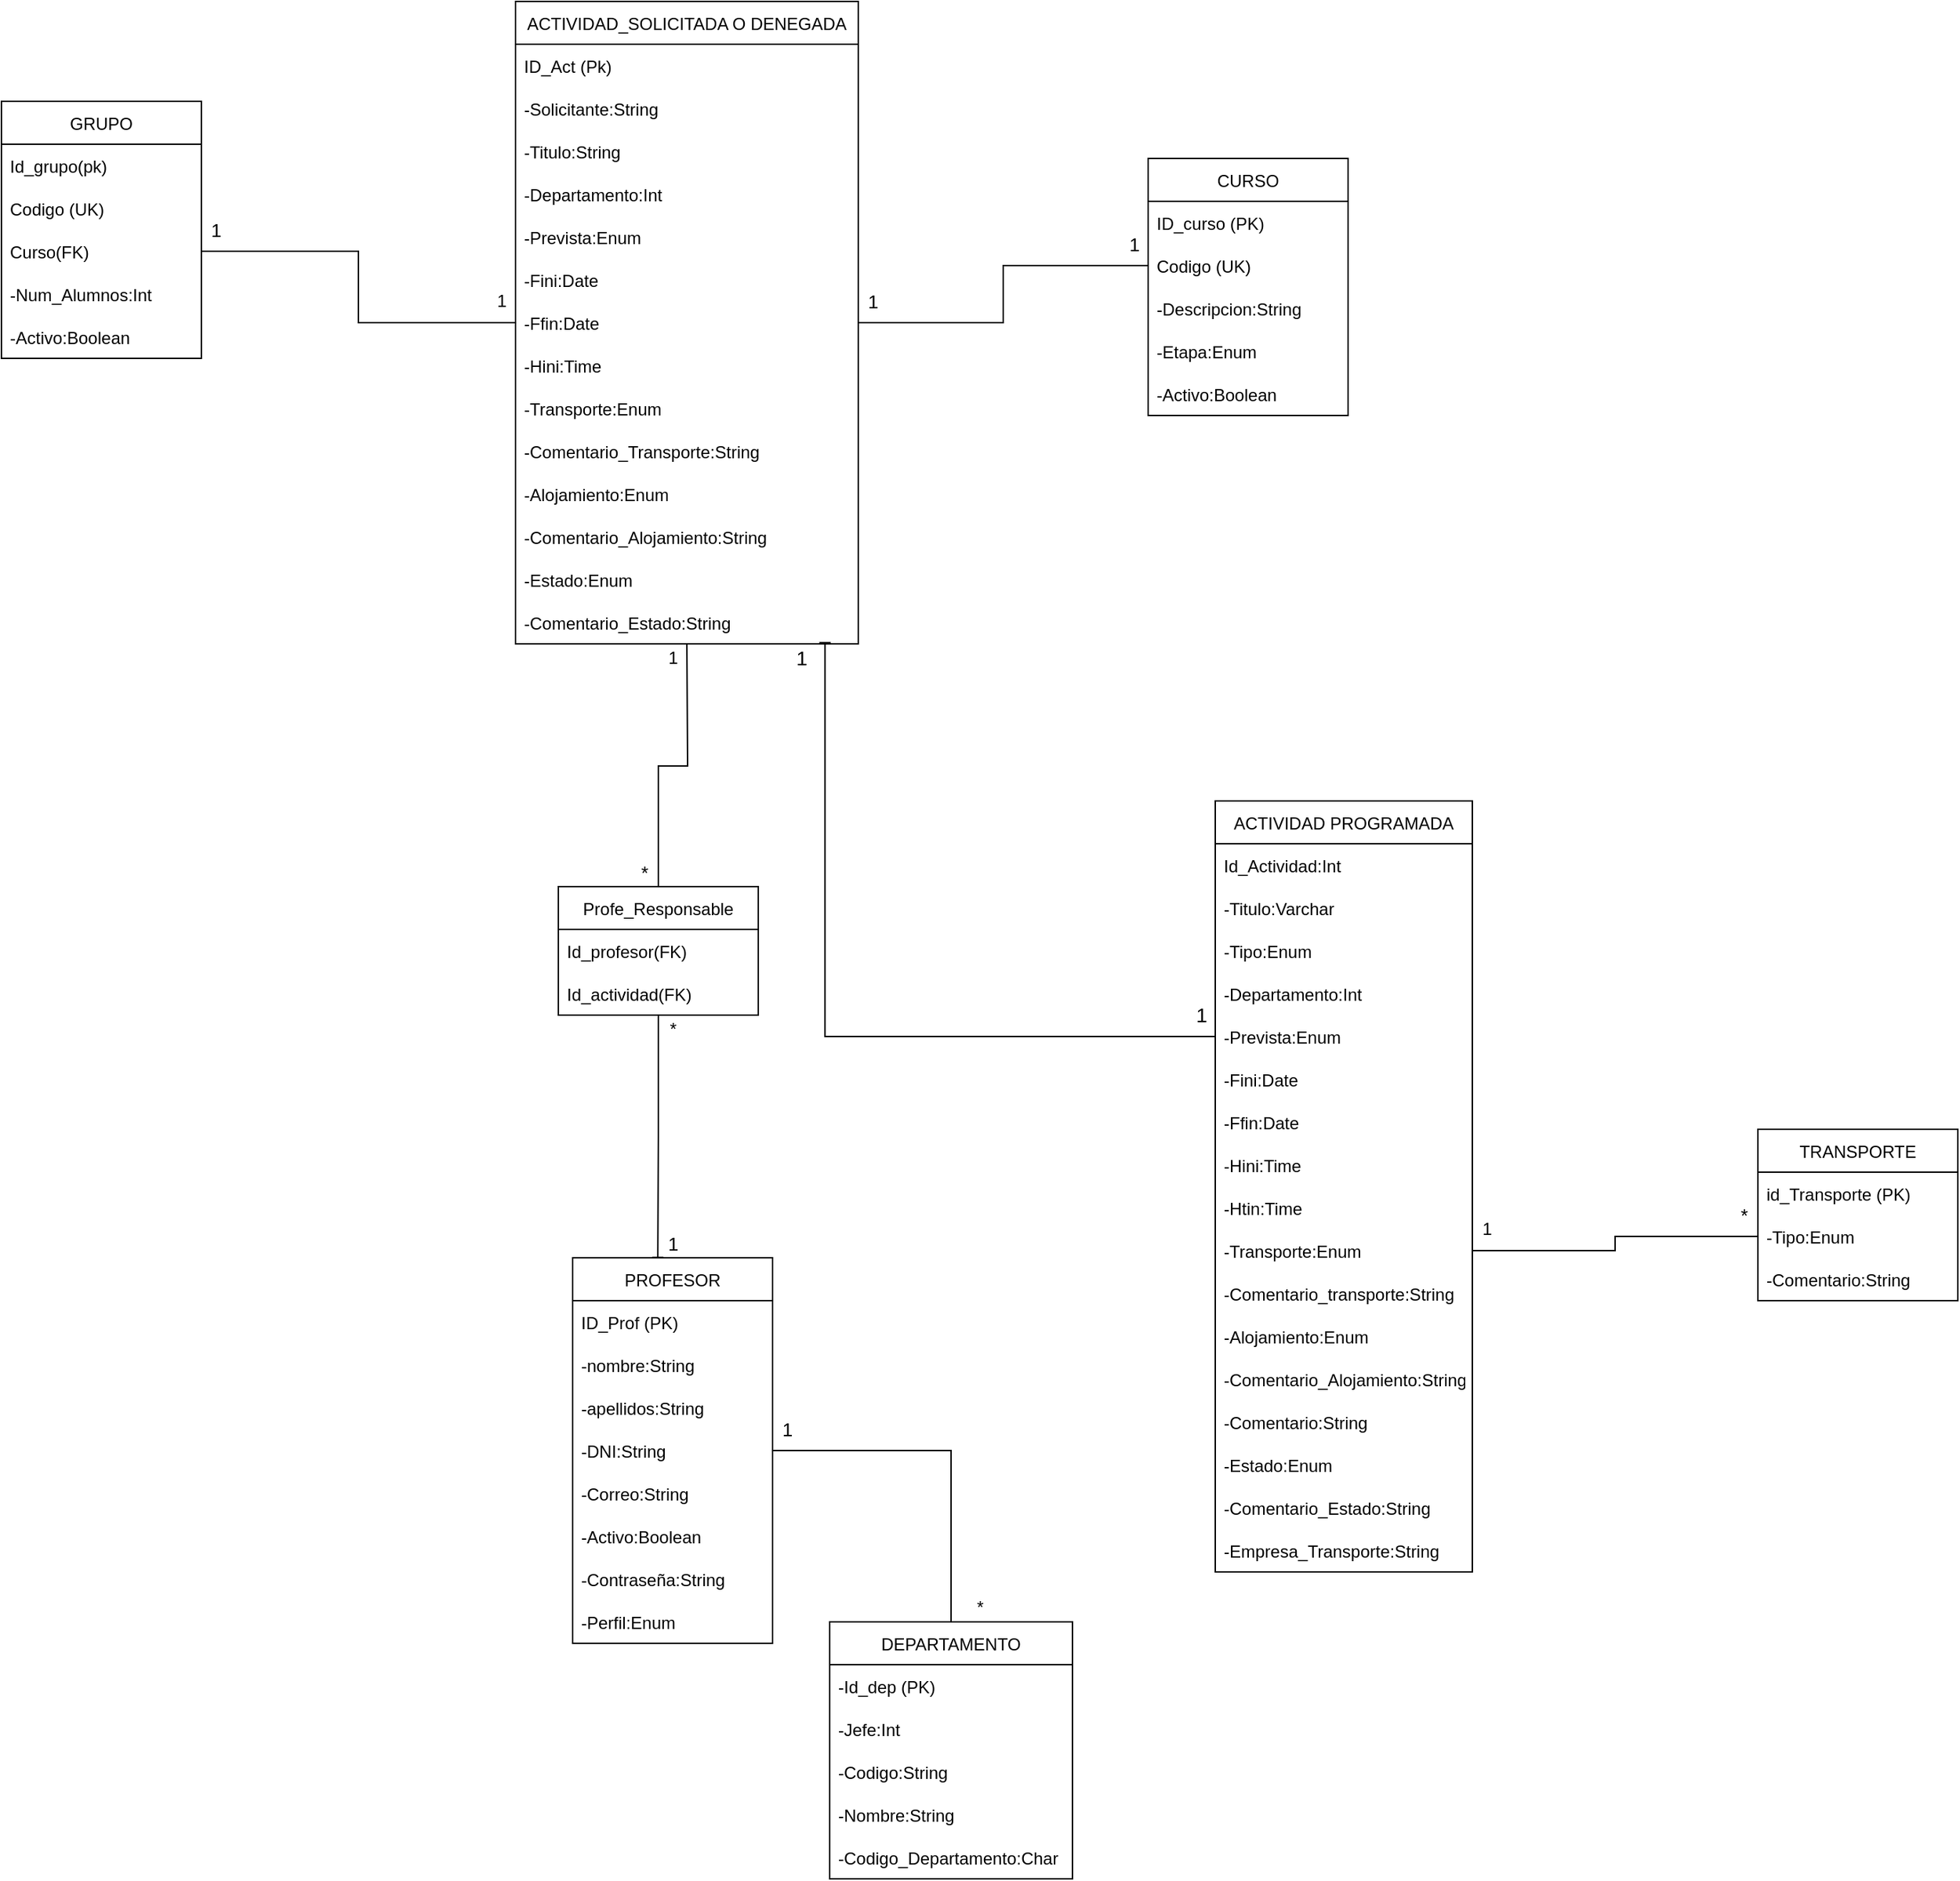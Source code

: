 <mxfile version="19.0.2" type="device"><diagram id="EcZfbgqCAucxASteWoB8" name="Página-1"><mxGraphModel dx="2012" dy="1890" grid="1" gridSize="10" guides="1" tooltips="1" connect="1" arrows="1" fold="1" page="1" pageScale="1" pageWidth="827" pageHeight="1169" math="0" shadow="0"><root><mxCell id="0"/><mxCell id="1" parent="0"/><mxCell id="UGk1fbflg4yQN965mYLT-1" value="PROFESOR" style="swimlane;fontStyle=0;childLayout=stackLayout;horizontal=1;startSize=30;horizontalStack=0;resizeParent=1;resizeParentMax=0;resizeLast=0;collapsible=1;marginBottom=0;" parent="1" vertex="1"><mxGeometry x="-60" y="390" width="140" height="270" as="geometry"/></mxCell><mxCell id="UGk1fbflg4yQN965mYLT-2" value="ID_Prof (PK)" style="text;strokeColor=none;fillColor=none;align=left;verticalAlign=middle;spacingLeft=4;spacingRight=4;overflow=hidden;points=[[0,0.5],[1,0.5]];portConstraint=eastwest;rotatable=0;" parent="UGk1fbflg4yQN965mYLT-1" vertex="1"><mxGeometry y="30" width="140" height="30" as="geometry"/></mxCell><mxCell id="UGk1fbflg4yQN965mYLT-3" value="-nombre:String" style="text;strokeColor=none;fillColor=none;align=left;verticalAlign=middle;spacingLeft=4;spacingRight=4;overflow=hidden;points=[[0,0.5],[1,0.5]];portConstraint=eastwest;rotatable=0;" parent="UGk1fbflg4yQN965mYLT-1" vertex="1"><mxGeometry y="60" width="140" height="30" as="geometry"/></mxCell><mxCell id="UGk1fbflg4yQN965mYLT-4" value="-apellidos:String" style="text;strokeColor=none;fillColor=none;align=left;verticalAlign=middle;spacingLeft=4;spacingRight=4;overflow=hidden;points=[[0,0.5],[1,0.5]];portConstraint=eastwest;rotatable=0;" parent="UGk1fbflg4yQN965mYLT-1" vertex="1"><mxGeometry y="90" width="140" height="30" as="geometry"/></mxCell><mxCell id="UGk1fbflg4yQN965mYLT-5" value="-DNI:String" style="text;strokeColor=none;fillColor=none;align=left;verticalAlign=middle;spacingLeft=4;spacingRight=4;overflow=hidden;points=[[0,0.5],[1,0.5]];portConstraint=eastwest;rotatable=0;" parent="UGk1fbflg4yQN965mYLT-1" vertex="1"><mxGeometry y="120" width="140" height="30" as="geometry"/></mxCell><mxCell id="UGk1fbflg4yQN965mYLT-6" value="-Correo:String" style="text;strokeColor=none;fillColor=none;align=left;verticalAlign=middle;spacingLeft=4;spacingRight=4;overflow=hidden;points=[[0,0.5],[1,0.5]];portConstraint=eastwest;rotatable=0;" parent="UGk1fbflg4yQN965mYLT-1" vertex="1"><mxGeometry y="150" width="140" height="30" as="geometry"/></mxCell><mxCell id="_Gq_29RpFQbnbhVednfR-95" value="-Activo:Boolean" style="text;strokeColor=none;fillColor=none;align=left;verticalAlign=middle;spacingLeft=4;spacingRight=4;overflow=hidden;points=[[0,0.5],[1,0.5]];portConstraint=eastwest;rotatable=0;" parent="UGk1fbflg4yQN965mYLT-1" vertex="1"><mxGeometry y="180" width="140" height="30" as="geometry"/></mxCell><mxCell id="_Gq_29RpFQbnbhVednfR-96" value="-Contraseña:String" style="text;strokeColor=none;fillColor=none;align=left;verticalAlign=middle;spacingLeft=4;spacingRight=4;overflow=hidden;points=[[0,0.5],[1,0.5]];portConstraint=eastwest;rotatable=0;" parent="UGk1fbflg4yQN965mYLT-1" vertex="1"><mxGeometry y="210" width="140" height="30" as="geometry"/></mxCell><mxCell id="_Gq_29RpFQbnbhVednfR-97" value="-Perfil:Enum" style="text;strokeColor=none;fillColor=none;align=left;verticalAlign=middle;spacingLeft=4;spacingRight=4;overflow=hidden;points=[[0,0.5],[1,0.5]];portConstraint=eastwest;rotatable=0;" parent="UGk1fbflg4yQN965mYLT-1" vertex="1"><mxGeometry y="240" width="140" height="30" as="geometry"/></mxCell><mxCell id="UGk1fbflg4yQN965mYLT-7" value="DEPARTAMENTO" style="swimlane;fontStyle=0;childLayout=stackLayout;horizontal=1;startSize=30;horizontalStack=0;resizeParent=1;resizeParentMax=0;resizeLast=0;collapsible=1;marginBottom=0;" parent="1" vertex="1"><mxGeometry x="120" y="645" width="170" height="180" as="geometry"/></mxCell><mxCell id="UGk1fbflg4yQN965mYLT-8" value="-Id_dep (PK)" style="text;strokeColor=none;fillColor=none;align=left;verticalAlign=middle;spacingLeft=4;spacingRight=4;overflow=hidden;points=[[0,0.5],[1,0.5]];portConstraint=eastwest;rotatable=0;" parent="UGk1fbflg4yQN965mYLT-7" vertex="1"><mxGeometry y="30" width="170" height="30" as="geometry"/></mxCell><mxCell id="_Gq_29RpFQbnbhVednfR-139" value="-Jefe:Int" style="text;strokeColor=none;fillColor=none;align=left;verticalAlign=middle;spacingLeft=4;spacingRight=4;overflow=hidden;points=[[0,0.5],[1,0.5]];portConstraint=eastwest;rotatable=0;" parent="UGk1fbflg4yQN965mYLT-7" vertex="1"><mxGeometry y="60" width="170" height="30" as="geometry"/></mxCell><mxCell id="UGk1fbflg4yQN965mYLT-9" value="-Codigo:String" style="text;strokeColor=none;fillColor=none;align=left;verticalAlign=middle;spacingLeft=4;spacingRight=4;overflow=hidden;points=[[0,0.5],[1,0.5]];portConstraint=eastwest;rotatable=0;" parent="UGk1fbflg4yQN965mYLT-7" vertex="1"><mxGeometry y="90" width="170" height="30" as="geometry"/></mxCell><mxCell id="UGk1fbflg4yQN965mYLT-10" value="-Nombre:String" style="text;strokeColor=none;fillColor=none;align=left;verticalAlign=middle;spacingLeft=4;spacingRight=4;overflow=hidden;points=[[0,0.5],[1,0.5]];portConstraint=eastwest;rotatable=0;" parent="UGk1fbflg4yQN965mYLT-7" vertex="1"><mxGeometry y="120" width="170" height="30" as="geometry"/></mxCell><mxCell id="_Gq_29RpFQbnbhVednfR-137" value="-Codigo_Departamento:Char" style="text;strokeColor=none;fillColor=none;align=left;verticalAlign=middle;spacingLeft=4;spacingRight=4;overflow=hidden;points=[[0,0.5],[1,0.5]];portConstraint=eastwest;rotatable=0;" parent="UGk1fbflg4yQN965mYLT-7" vertex="1"><mxGeometry y="150" width="170" height="30" as="geometry"/></mxCell><mxCell id="UGk1fbflg4yQN965mYLT-11" value="GRUPO" style="swimlane;fontStyle=0;childLayout=stackLayout;horizontal=1;startSize=30;horizontalStack=0;resizeParent=1;resizeParentMax=0;resizeLast=0;collapsible=1;marginBottom=0;" parent="1" vertex="1"><mxGeometry x="-460" y="-420" width="140" height="180" as="geometry"/></mxCell><mxCell id="UGk1fbflg4yQN965mYLT-13" value="Id_grupo(pk)" style="text;strokeColor=none;fillColor=none;align=left;verticalAlign=middle;spacingLeft=4;spacingRight=4;overflow=hidden;points=[[0,0.5],[1,0.5]];portConstraint=eastwest;rotatable=0;" parent="UGk1fbflg4yQN965mYLT-11" vertex="1"><mxGeometry y="30" width="140" height="30" as="geometry"/></mxCell><mxCell id="UGk1fbflg4yQN965mYLT-12" value="Codigo (UK)" style="text;strokeColor=none;fillColor=none;align=left;verticalAlign=middle;spacingLeft=4;spacingRight=4;overflow=hidden;points=[[0,0.5],[1,0.5]];portConstraint=eastwest;rotatable=0;" parent="UGk1fbflg4yQN965mYLT-11" vertex="1"><mxGeometry y="60" width="140" height="30" as="geometry"/></mxCell><mxCell id="_Gq_29RpFQbnbhVednfR-146" value="Curso(FK)" style="text;strokeColor=none;fillColor=none;align=left;verticalAlign=middle;spacingLeft=4;spacingRight=4;overflow=hidden;points=[[0,0.5],[1,0.5]];portConstraint=eastwest;rotatable=0;" parent="UGk1fbflg4yQN965mYLT-11" vertex="1"><mxGeometry y="90" width="140" height="30" as="geometry"/></mxCell><mxCell id="UGk1fbflg4yQN965mYLT-14" value="-Num_Alumnos:Int" style="text;strokeColor=none;fillColor=none;align=left;verticalAlign=middle;spacingLeft=4;spacingRight=4;overflow=hidden;points=[[0,0.5],[1,0.5]];portConstraint=eastwest;rotatable=0;" parent="UGk1fbflg4yQN965mYLT-11" vertex="1"><mxGeometry y="120" width="140" height="30" as="geometry"/></mxCell><mxCell id="_Gq_29RpFQbnbhVednfR-147" value="-Activo:Boolean" style="text;strokeColor=none;fillColor=none;align=left;verticalAlign=middle;spacingLeft=4;spacingRight=4;overflow=hidden;points=[[0,0.5],[1,0.5]];portConstraint=eastwest;rotatable=0;" parent="UGk1fbflg4yQN965mYLT-11" vertex="1"><mxGeometry y="150" width="140" height="30" as="geometry"/></mxCell><mxCell id="UGk1fbflg4yQN965mYLT-15" value="CURSO" style="swimlane;fontStyle=0;childLayout=stackLayout;horizontal=1;startSize=30;horizontalStack=0;resizeParent=1;resizeParentMax=0;resizeLast=0;collapsible=1;marginBottom=0;" parent="1" vertex="1"><mxGeometry x="343" y="-380" width="140" height="180" as="geometry"/></mxCell><mxCell id="UGk1fbflg4yQN965mYLT-16" value="ID_curso (PK)" style="text;strokeColor=none;fillColor=none;align=left;verticalAlign=middle;spacingLeft=4;spacingRight=4;overflow=hidden;points=[[0,0.5],[1,0.5]];portConstraint=eastwest;rotatable=0;" parent="UGk1fbflg4yQN965mYLT-15" vertex="1"><mxGeometry y="30" width="140" height="30" as="geometry"/></mxCell><mxCell id="UGk1fbflg4yQN965mYLT-17" value="Codigo (UK)" style="text;strokeColor=none;fillColor=none;align=left;verticalAlign=middle;spacingLeft=4;spacingRight=4;overflow=hidden;points=[[0,0.5],[1,0.5]];portConstraint=eastwest;rotatable=0;" parent="UGk1fbflg4yQN965mYLT-15" vertex="1"><mxGeometry y="60" width="140" height="30" as="geometry"/></mxCell><mxCell id="UGk1fbflg4yQN965mYLT-18" value="-Descripcion:String" style="text;strokeColor=none;fillColor=none;align=left;verticalAlign=middle;spacingLeft=4;spacingRight=4;overflow=hidden;points=[[0,0.5],[1,0.5]];portConstraint=eastwest;rotatable=0;" parent="UGk1fbflg4yQN965mYLT-15" vertex="1"><mxGeometry y="90" width="140" height="30" as="geometry"/></mxCell><mxCell id="UGk1fbflg4yQN965mYLT-19" value="-Etapa:Enum" style="text;strokeColor=none;fillColor=none;align=left;verticalAlign=middle;spacingLeft=4;spacingRight=4;overflow=hidden;points=[[0,0.5],[1,0.5]];portConstraint=eastwest;rotatable=0;" parent="UGk1fbflg4yQN965mYLT-15" vertex="1"><mxGeometry y="120" width="140" height="30" as="geometry"/></mxCell><mxCell id="UGk1fbflg4yQN965mYLT-20" value="-Activo:Boolean" style="text;strokeColor=none;fillColor=none;align=left;verticalAlign=middle;spacingLeft=4;spacingRight=4;overflow=hidden;points=[[0,0.5],[1,0.5]];portConstraint=eastwest;rotatable=0;" parent="UGk1fbflg4yQN965mYLT-15" vertex="1"><mxGeometry y="150" width="140" height="30" as="geometry"/></mxCell><mxCell id="UGk1fbflg4yQN965mYLT-22" value="ACTIVIDAD PROGRAMADA" style="swimlane;fontStyle=0;childLayout=stackLayout;horizontal=1;startSize=30;horizontalStack=0;resizeParent=1;resizeParentMax=0;resizeLast=0;collapsible=1;marginBottom=0;" parent="1" vertex="1"><mxGeometry x="390" y="70" width="180" height="540" as="geometry"/></mxCell><mxCell id="UGk1fbflg4yQN965mYLT-23" value="Id_Actividad:Int" style="text;strokeColor=none;fillColor=none;align=left;verticalAlign=middle;spacingLeft=4;spacingRight=4;overflow=hidden;points=[[0,0.5],[1,0.5]];portConstraint=eastwest;rotatable=0;" parent="UGk1fbflg4yQN965mYLT-22" vertex="1"><mxGeometry y="30" width="180" height="30" as="geometry"/></mxCell><mxCell id="UGk1fbflg4yQN965mYLT-24" value="-Titulo:Varchar" style="text;strokeColor=none;fillColor=none;align=left;verticalAlign=middle;spacingLeft=4;spacingRight=4;overflow=hidden;points=[[0,0.5],[1,0.5]];portConstraint=eastwest;rotatable=0;" parent="UGk1fbflg4yQN965mYLT-22" vertex="1"><mxGeometry y="60" width="180" height="30" as="geometry"/></mxCell><mxCell id="UGk1fbflg4yQN965mYLT-25" value="-Tipo:Enum" style="text;strokeColor=none;fillColor=none;align=left;verticalAlign=middle;spacingLeft=4;spacingRight=4;overflow=hidden;points=[[0,0.5],[1,0.5]];portConstraint=eastwest;rotatable=0;" parent="UGk1fbflg4yQN965mYLT-22" vertex="1"><mxGeometry y="90" width="180" height="30" as="geometry"/></mxCell><mxCell id="UGk1fbflg4yQN965mYLT-26" value="-Departamento:Int" style="text;strokeColor=none;fillColor=none;align=left;verticalAlign=middle;spacingLeft=4;spacingRight=4;overflow=hidden;points=[[0,0.5],[1,0.5]];portConstraint=eastwest;rotatable=0;" parent="UGk1fbflg4yQN965mYLT-22" vertex="1"><mxGeometry y="120" width="180" height="30" as="geometry"/></mxCell><mxCell id="_Gq_29RpFQbnbhVednfR-114" value="-Prevista:Enum" style="text;strokeColor=none;fillColor=none;align=left;verticalAlign=middle;spacingLeft=4;spacingRight=4;overflow=hidden;points=[[0,0.5],[1,0.5]];portConstraint=eastwest;rotatable=0;" parent="UGk1fbflg4yQN965mYLT-22" vertex="1"><mxGeometry y="150" width="180" height="30" as="geometry"/></mxCell><mxCell id="_Gq_29RpFQbnbhVednfR-85" value="-Fini:Date" style="text;strokeColor=none;fillColor=none;align=left;verticalAlign=middle;spacingLeft=4;spacingRight=4;overflow=hidden;points=[[0,0.5],[1,0.5]];portConstraint=eastwest;rotatable=0;" parent="UGk1fbflg4yQN965mYLT-22" vertex="1"><mxGeometry y="180" width="180" height="30" as="geometry"/></mxCell><mxCell id="_Gq_29RpFQbnbhVednfR-115" value="-Ffin:Date" style="text;strokeColor=none;fillColor=none;align=left;verticalAlign=middle;spacingLeft=4;spacingRight=4;overflow=hidden;points=[[0,0.5],[1,0.5]];portConstraint=eastwest;rotatable=0;" parent="UGk1fbflg4yQN965mYLT-22" vertex="1"><mxGeometry y="210" width="180" height="30" as="geometry"/></mxCell><mxCell id="_Gq_29RpFQbnbhVednfR-116" value="-Hini:Time" style="text;strokeColor=none;fillColor=none;align=left;verticalAlign=middle;spacingLeft=4;spacingRight=4;overflow=hidden;points=[[0,0.5],[1,0.5]];portConstraint=eastwest;rotatable=0;" parent="UGk1fbflg4yQN965mYLT-22" vertex="1"><mxGeometry y="240" width="180" height="30" as="geometry"/></mxCell><mxCell id="_Gq_29RpFQbnbhVednfR-119" value="-Htin:Time" style="text;strokeColor=none;fillColor=none;align=left;verticalAlign=middle;spacingLeft=4;spacingRight=4;overflow=hidden;points=[[0,0.5],[1,0.5]];portConstraint=eastwest;rotatable=0;" parent="UGk1fbflg4yQN965mYLT-22" vertex="1"><mxGeometry y="270" width="180" height="30" as="geometry"/></mxCell><mxCell id="_Gq_29RpFQbnbhVednfR-120" value="-Transporte:Enum" style="text;strokeColor=none;fillColor=none;align=left;verticalAlign=middle;spacingLeft=4;spacingRight=4;overflow=hidden;points=[[0,0.5],[1,0.5]];portConstraint=eastwest;rotatable=0;" parent="UGk1fbflg4yQN965mYLT-22" vertex="1"><mxGeometry y="300" width="180" height="30" as="geometry"/></mxCell><mxCell id="_Gq_29RpFQbnbhVednfR-121" value="-Comentario_transporte:String" style="text;strokeColor=none;fillColor=none;align=left;verticalAlign=middle;spacingLeft=4;spacingRight=4;overflow=hidden;points=[[0,0.5],[1,0.5]];portConstraint=eastwest;rotatable=0;" parent="UGk1fbflg4yQN965mYLT-22" vertex="1"><mxGeometry y="330" width="180" height="30" as="geometry"/></mxCell><mxCell id="_Gq_29RpFQbnbhVednfR-122" value="-Alojamiento:Enum" style="text;strokeColor=none;fillColor=none;align=left;verticalAlign=middle;spacingLeft=4;spacingRight=4;overflow=hidden;points=[[0,0.5],[1,0.5]];portConstraint=eastwest;rotatable=0;" parent="UGk1fbflg4yQN965mYLT-22" vertex="1"><mxGeometry y="360" width="180" height="30" as="geometry"/></mxCell><mxCell id="_Gq_29RpFQbnbhVednfR-123" value="-Comentario_Alojamiento:String" style="text;strokeColor=none;fillColor=none;align=left;verticalAlign=middle;spacingLeft=4;spacingRight=4;overflow=hidden;points=[[0,0.5],[1,0.5]];portConstraint=eastwest;rotatable=0;" parent="UGk1fbflg4yQN965mYLT-22" vertex="1"><mxGeometry y="390" width="180" height="30" as="geometry"/></mxCell><mxCell id="_Gq_29RpFQbnbhVednfR-124" value="-Comentario:String" style="text;strokeColor=none;fillColor=none;align=left;verticalAlign=middle;spacingLeft=4;spacingRight=4;overflow=hidden;points=[[0,0.5],[1,0.5]];portConstraint=eastwest;rotatable=0;" parent="UGk1fbflg4yQN965mYLT-22" vertex="1"><mxGeometry y="420" width="180" height="30" as="geometry"/></mxCell><mxCell id="_Gq_29RpFQbnbhVednfR-125" value="-Estado:Enum" style="text;strokeColor=none;fillColor=none;align=left;verticalAlign=middle;spacingLeft=4;spacingRight=4;overflow=hidden;points=[[0,0.5],[1,0.5]];portConstraint=eastwest;rotatable=0;" parent="UGk1fbflg4yQN965mYLT-22" vertex="1"><mxGeometry y="450" width="180" height="30" as="geometry"/></mxCell><mxCell id="_Gq_29RpFQbnbhVednfR-126" value="-Comentario_Estado:String" style="text;strokeColor=none;fillColor=none;align=left;verticalAlign=middle;spacingLeft=4;spacingRight=4;overflow=hidden;points=[[0,0.5],[1,0.5]];portConstraint=eastwest;rotatable=0;" parent="UGk1fbflg4yQN965mYLT-22" vertex="1"><mxGeometry y="480" width="180" height="30" as="geometry"/></mxCell><mxCell id="_Gq_29RpFQbnbhVednfR-127" value="-Empresa_Transporte:String" style="text;strokeColor=none;fillColor=none;align=left;verticalAlign=middle;spacingLeft=4;spacingRight=4;overflow=hidden;points=[[0,0.5],[1,0.5]];portConstraint=eastwest;rotatable=0;" parent="UGk1fbflg4yQN965mYLT-22" vertex="1"><mxGeometry y="510" width="180" height="30" as="geometry"/></mxCell><mxCell id="UGk1fbflg4yQN965mYLT-28" value="TRANSPORTE" style="swimlane;fontStyle=0;childLayout=stackLayout;horizontal=1;startSize=30;horizontalStack=0;resizeParent=1;resizeParentMax=0;resizeLast=0;collapsible=1;marginBottom=0;" parent="1" vertex="1"><mxGeometry x="770" y="300" width="140" height="120" as="geometry"/></mxCell><mxCell id="UGk1fbflg4yQN965mYLT-48" value="id_Transporte (PK)" style="text;strokeColor=none;fillColor=none;align=left;verticalAlign=middle;spacingLeft=4;spacingRight=4;overflow=hidden;points=[[0,0.5],[1,0.5]];portConstraint=eastwest;rotatable=0;" parent="UGk1fbflg4yQN965mYLT-28" vertex="1"><mxGeometry y="30" width="140" height="30" as="geometry"/></mxCell><mxCell id="UGk1fbflg4yQN965mYLT-49" value="-Tipo:Enum" style="text;strokeColor=none;fillColor=none;align=left;verticalAlign=middle;spacingLeft=4;spacingRight=4;overflow=hidden;points=[[0,0.5],[1,0.5]];portConstraint=eastwest;rotatable=0;" parent="UGk1fbflg4yQN965mYLT-28" vertex="1"><mxGeometry y="60" width="140" height="30" as="geometry"/></mxCell><mxCell id="_Gq_29RpFQbnbhVednfR-39" value="-Comentario:String" style="text;strokeColor=none;fillColor=none;align=left;verticalAlign=middle;spacingLeft=4;spacingRight=4;overflow=hidden;points=[[0,0.5],[1,0.5]];portConstraint=eastwest;rotatable=0;" parent="UGk1fbflg4yQN965mYLT-28" vertex="1"><mxGeometry y="90" width="140" height="30" as="geometry"/></mxCell><mxCell id="UGk1fbflg4yQN965mYLT-36" value="ACTIVIDAD_SOLICITADA O DENEGADA" style="swimlane;fontStyle=0;childLayout=stackLayout;horizontal=1;startSize=30;horizontalStack=0;resizeParent=1;resizeParentMax=0;resizeLast=0;collapsible=1;marginBottom=0;" parent="1" vertex="1"><mxGeometry x="-100" y="-490" width="240" height="450" as="geometry"/></mxCell><mxCell id="UGk1fbflg4yQN965mYLT-83" value="ID_Act (Pk)" style="text;strokeColor=none;fillColor=none;align=left;verticalAlign=middle;spacingLeft=4;spacingRight=4;overflow=hidden;points=[[0,0.5],[1,0.5]];portConstraint=eastwest;rotatable=0;" parent="UGk1fbflg4yQN965mYLT-36" vertex="1"><mxGeometry y="30" width="240" height="30" as="geometry"/></mxCell><mxCell id="_Gq_29RpFQbnbhVednfR-98" value="-Solicitante:String" style="text;strokeColor=none;fillColor=none;align=left;verticalAlign=middle;spacingLeft=4;spacingRight=4;overflow=hidden;points=[[0,0.5],[1,0.5]];portConstraint=eastwest;rotatable=0;" parent="UGk1fbflg4yQN965mYLT-36" vertex="1"><mxGeometry y="60" width="240" height="30" as="geometry"/></mxCell><mxCell id="_Gq_29RpFQbnbhVednfR-99" value="-Titulo:String" style="text;strokeColor=none;fillColor=none;align=left;verticalAlign=middle;spacingLeft=4;spacingRight=4;overflow=hidden;points=[[0,0.5],[1,0.5]];portConstraint=eastwest;rotatable=0;" parent="UGk1fbflg4yQN965mYLT-36" vertex="1"><mxGeometry y="90" width="240" height="30" as="geometry"/></mxCell><mxCell id="_Gq_29RpFQbnbhVednfR-100" value="-Departamento:Int" style="text;strokeColor=none;fillColor=none;align=left;verticalAlign=middle;spacingLeft=4;spacingRight=4;overflow=hidden;points=[[0,0.5],[1,0.5]];portConstraint=eastwest;rotatable=0;" parent="UGk1fbflg4yQN965mYLT-36" vertex="1"><mxGeometry y="120" width="240" height="30" as="geometry"/></mxCell><mxCell id="_Gq_29RpFQbnbhVednfR-101" value="-Prevista:Enum" style="text;strokeColor=none;fillColor=none;align=left;verticalAlign=middle;spacingLeft=4;spacingRight=4;overflow=hidden;points=[[0,0.5],[1,0.5]];portConstraint=eastwest;rotatable=0;" parent="UGk1fbflg4yQN965mYLT-36" vertex="1"><mxGeometry y="150" width="240" height="30" as="geometry"/></mxCell><mxCell id="_Gq_29RpFQbnbhVednfR-102" value="-Fini:Date" style="text;strokeColor=none;fillColor=none;align=left;verticalAlign=middle;spacingLeft=4;spacingRight=4;overflow=hidden;points=[[0,0.5],[1,0.5]];portConstraint=eastwest;rotatable=0;" parent="UGk1fbflg4yQN965mYLT-36" vertex="1"><mxGeometry y="180" width="240" height="30" as="geometry"/></mxCell><mxCell id="_Gq_29RpFQbnbhVednfR-103" value="-Ffin:Date" style="text;strokeColor=none;fillColor=none;align=left;verticalAlign=middle;spacingLeft=4;spacingRight=4;overflow=hidden;points=[[0,0.5],[1,0.5]];portConstraint=eastwest;rotatable=0;" parent="UGk1fbflg4yQN965mYLT-36" vertex="1"><mxGeometry y="210" width="240" height="30" as="geometry"/></mxCell><mxCell id="_Gq_29RpFQbnbhVednfR-105" value="-Hini:Time" style="text;strokeColor=none;fillColor=none;align=left;verticalAlign=middle;spacingLeft=4;spacingRight=4;overflow=hidden;points=[[0,0.5],[1,0.5]];portConstraint=eastwest;rotatable=0;" parent="UGk1fbflg4yQN965mYLT-36" vertex="1"><mxGeometry y="240" width="240" height="30" as="geometry"/></mxCell><mxCell id="_Gq_29RpFQbnbhVednfR-106" value="-Transporte:Enum" style="text;strokeColor=none;fillColor=none;align=left;verticalAlign=middle;spacingLeft=4;spacingRight=4;overflow=hidden;points=[[0,0.5],[1,0.5]];portConstraint=eastwest;rotatable=0;" parent="UGk1fbflg4yQN965mYLT-36" vertex="1"><mxGeometry y="270" width="240" height="30" as="geometry"/></mxCell><mxCell id="_Gq_29RpFQbnbhVednfR-107" value="-Comentario_Transporte:String" style="text;strokeColor=none;fillColor=none;align=left;verticalAlign=middle;spacingLeft=4;spacingRight=4;overflow=hidden;points=[[0,0.5],[1,0.5]];portConstraint=eastwest;rotatable=0;" parent="UGk1fbflg4yQN965mYLT-36" vertex="1"><mxGeometry y="300" width="240" height="30" as="geometry"/></mxCell><mxCell id="_Gq_29RpFQbnbhVednfR-108" value="-Alojamiento:Enum" style="text;strokeColor=none;fillColor=none;align=left;verticalAlign=middle;spacingLeft=4;spacingRight=4;overflow=hidden;points=[[0,0.5],[1,0.5]];portConstraint=eastwest;rotatable=0;" parent="UGk1fbflg4yQN965mYLT-36" vertex="1"><mxGeometry y="330" width="240" height="30" as="geometry"/></mxCell><mxCell id="_Gq_29RpFQbnbhVednfR-109" value="-Comentario_Alojamiento:String" style="text;strokeColor=none;fillColor=none;align=left;verticalAlign=middle;spacingLeft=4;spacingRight=4;overflow=hidden;points=[[0,0.5],[1,0.5]];portConstraint=eastwest;rotatable=0;" parent="UGk1fbflg4yQN965mYLT-36" vertex="1"><mxGeometry y="360" width="240" height="30" as="geometry"/></mxCell><mxCell id="_Gq_29RpFQbnbhVednfR-110" value="-Estado:Enum" style="text;strokeColor=none;fillColor=none;align=left;verticalAlign=middle;spacingLeft=4;spacingRight=4;overflow=hidden;points=[[0,0.5],[1,0.5]];portConstraint=eastwest;rotatable=0;" parent="UGk1fbflg4yQN965mYLT-36" vertex="1"><mxGeometry y="390" width="240" height="30" as="geometry"/></mxCell><mxCell id="_Gq_29RpFQbnbhVednfR-111" value="-Comentario_Estado:String" style="text;strokeColor=none;fillColor=none;align=left;verticalAlign=middle;spacingLeft=4;spacingRight=4;overflow=hidden;points=[[0,0.5],[1,0.5]];portConstraint=eastwest;rotatable=0;" parent="UGk1fbflg4yQN965mYLT-36" vertex="1"><mxGeometry y="420" width="240" height="30" as="geometry"/></mxCell><mxCell id="_Gq_29RpFQbnbhVednfR-81" style="edgeStyle=orthogonalEdgeStyle;rounded=0;orthogonalLoop=1;jettySize=auto;html=1;entryX=0.426;entryY=-0.001;entryDx=0;entryDy=0;entryPerimeter=0;endArrow=baseDash;endFill=0;" parent="1" source="_Gq_29RpFQbnbhVednfR-1" target="UGk1fbflg4yQN965mYLT-1" edge="1"><mxGeometry relative="1" as="geometry"/></mxCell><mxCell id="_Gq_29RpFQbnbhVednfR-82" style="edgeStyle=orthogonalEdgeStyle;rounded=0;orthogonalLoop=1;jettySize=auto;html=1;entryX=0.5;entryY=1;entryDx=0;entryDy=0;entryPerimeter=0;endArrow=baseDash;endFill=0;" parent="1" source="_Gq_29RpFQbnbhVednfR-1" edge="1"><mxGeometry relative="1" as="geometry"><mxPoint x="20" y="-40" as="targetPoint"/></mxGeometry></mxCell><mxCell id="_Gq_29RpFQbnbhVednfR-1" value="Profe_Responsable" style="swimlane;fontStyle=0;childLayout=stackLayout;horizontal=1;startSize=30;horizontalStack=0;resizeParent=1;resizeParentMax=0;resizeLast=0;collapsible=1;marginBottom=0;" parent="1" vertex="1"><mxGeometry x="-70" y="130" width="140" height="90" as="geometry"/></mxCell><mxCell id="_Gq_29RpFQbnbhVednfR-2" value="Id_profesor(FK)" style="text;strokeColor=none;fillColor=none;align=left;verticalAlign=middle;spacingLeft=4;spacingRight=4;overflow=hidden;points=[[0,0.5],[1,0.5]];portConstraint=eastwest;rotatable=0;" parent="_Gq_29RpFQbnbhVednfR-1" vertex="1"><mxGeometry y="30" width="140" height="30" as="geometry"/></mxCell><mxCell id="_Gq_29RpFQbnbhVednfR-4" value="Id_actividad(FK)" style="text;strokeColor=none;fillColor=none;align=left;verticalAlign=middle;spacingLeft=4;spacingRight=4;overflow=hidden;points=[[0,0.5],[1,0.5]];portConstraint=eastwest;rotatable=0;" parent="_Gq_29RpFQbnbhVednfR-1" vertex="1"><mxGeometry y="60" width="140" height="30" as="geometry"/></mxCell><mxCell id="_Gq_29RpFQbnbhVednfR-51" style="edgeStyle=orthogonalEdgeStyle;rounded=0;orthogonalLoop=1;jettySize=auto;html=1;endArrow=baseDash;endFill=0;" parent="1" source="UGk1fbflg4yQN965mYLT-5" target="UGk1fbflg4yQN965mYLT-7" edge="1"><mxGeometry relative="1" as="geometry"/></mxCell><mxCell id="_Gq_29RpFQbnbhVednfR-52" value="*" style="text;html=1;align=center;verticalAlign=middle;resizable=0;points=[];autosize=1;strokeColor=none;fillColor=none;" parent="1" vertex="1"><mxGeometry x="215" y="625" width="20" height="20" as="geometry"/></mxCell><mxCell id="_Gq_29RpFQbnbhVednfR-53" value="&lt;font style=&quot;font-size: 13px;&quot;&gt;1&lt;/font&gt;" style="text;html=1;align=center;verticalAlign=middle;resizable=0;points=[];autosize=1;strokeColor=none;fillColor=none;" parent="1" vertex="1"><mxGeometry x="80" y="500" width="20" height="20" as="geometry"/></mxCell><mxCell id="_Gq_29RpFQbnbhVednfR-59" value="&lt;font style=&quot;font-size: 13px;&quot;&gt;1&lt;/font&gt;" style="text;html=1;align=center;verticalAlign=middle;resizable=0;points=[];autosize=1;strokeColor=none;fillColor=none;" parent="1" vertex="1"><mxGeometry y="370" width="20" height="20" as="geometry"/></mxCell><mxCell id="_Gq_29RpFQbnbhVednfR-62" value="&lt;font style=&quot;font-size: 13px;&quot;&gt;*&lt;/font&gt;" style="text;html=1;align=center;verticalAlign=middle;resizable=0;points=[];autosize=1;strokeColor=none;fillColor=none;" parent="1" vertex="1"><mxGeometry x="750" y="350" width="20" height="20" as="geometry"/></mxCell><mxCell id="_Gq_29RpFQbnbhVednfR-68" value="1" style="text;html=1;align=center;verticalAlign=middle;resizable=0;points=[];autosize=1;strokeColor=none;fillColor=none;" parent="1" vertex="1"><mxGeometry x="570" y="360" width="20" height="20" as="geometry"/></mxCell><mxCell id="_Gq_29RpFQbnbhVednfR-72" value="*" style="text;html=1;align=center;verticalAlign=middle;resizable=0;points=[];autosize=1;strokeColor=none;fillColor=none;" parent="1" vertex="1"><mxGeometry y="220" width="20" height="20" as="geometry"/></mxCell><mxCell id="_Gq_29RpFQbnbhVednfR-83" value="1" style="text;html=1;align=center;verticalAlign=middle;resizable=0;points=[];autosize=1;strokeColor=none;fillColor=none;" parent="1" vertex="1"><mxGeometry y="-40" width="20" height="20" as="geometry"/></mxCell><mxCell id="_Gq_29RpFQbnbhVednfR-90" value="&lt;font style=&quot;font-size: 14px;&quot;&gt;1&lt;/font&gt;" style="text;html=1;align=center;verticalAlign=middle;resizable=0;points=[];autosize=1;strokeColor=none;fillColor=none;" parent="1" vertex="1"><mxGeometry x="90" y="-40" width="20" height="20" as="geometry"/></mxCell><mxCell id="_Gq_29RpFQbnbhVednfR-91" value="1" style="text;html=1;align=center;verticalAlign=middle;resizable=0;points=[];autosize=1;strokeColor=none;fillColor=none;" parent="1" vertex="1"><mxGeometry x="-120" y="-290" width="20" height="20" as="geometry"/></mxCell><mxCell id="_Gq_29RpFQbnbhVednfR-130" style="edgeStyle=orthogonalEdgeStyle;rounded=0;orthogonalLoop=1;jettySize=auto;html=1;entryX=0.903;entryY=0.972;entryDx=0;entryDy=0;entryPerimeter=0;endArrow=baseDash;endFill=0;" parent="1" source="_Gq_29RpFQbnbhVednfR-114" target="_Gq_29RpFQbnbhVednfR-111" edge="1"><mxGeometry relative="1" as="geometry"/></mxCell><mxCell id="_Gq_29RpFQbnbhVednfR-132" value="1" style="text;html=1;align=center;verticalAlign=middle;resizable=0;points=[];autosize=1;strokeColor=none;fillColor=none;fontSize=14;" parent="1" vertex="1"><mxGeometry x="370" y="210" width="20" height="20" as="geometry"/></mxCell><mxCell id="_Gq_29RpFQbnbhVednfR-144" value="1" style="text;html=1;align=center;verticalAlign=middle;resizable=0;points=[];autosize=1;strokeColor=none;fillColor=none;fontSize=13;" parent="1" vertex="1"><mxGeometry x="-320" y="-340" width="20" height="20" as="geometry"/></mxCell><mxCell id="HkQ5DfuGIkhvUaW1tiuP-7" value="1" style="text;html=1;align=center;verticalAlign=middle;resizable=0;points=[];autosize=1;strokeColor=none;fillColor=none;fontSize=13;" vertex="1" parent="1"><mxGeometry x="140" y="-290" width="20" height="20" as="geometry"/></mxCell><mxCell id="HkQ5DfuGIkhvUaW1tiuP-8" value="1" style="text;html=1;align=center;verticalAlign=middle;resizable=0;points=[];autosize=1;strokeColor=none;fillColor=none;fontSize=13;" vertex="1" parent="1"><mxGeometry x="323" y="-330" width="20" height="20" as="geometry"/></mxCell><mxCell id="HkQ5DfuGIkhvUaW1tiuP-9" value="*" style="text;html=1;align=center;verticalAlign=middle;resizable=0;points=[];autosize=1;strokeColor=none;fillColor=none;fontSize=13;" vertex="1" parent="1"><mxGeometry x="-20" y="110" width="20" height="20" as="geometry"/></mxCell><mxCell id="HkQ5DfuGIkhvUaW1tiuP-10" style="edgeStyle=orthogonalEdgeStyle;rounded=0;orthogonalLoop=1;jettySize=auto;html=1;entryX=1;entryY=0.5;entryDx=0;entryDy=0;fontSize=13;endArrow=baseDash;endFill=0;" edge="1" parent="1" source="_Gq_29RpFQbnbhVednfR-103" target="_Gq_29RpFQbnbhVednfR-146"><mxGeometry relative="1" as="geometry"/></mxCell><mxCell id="HkQ5DfuGIkhvUaW1tiuP-12" style="edgeStyle=orthogonalEdgeStyle;rounded=0;orthogonalLoop=1;jettySize=auto;html=1;entryX=0;entryY=0.5;entryDx=0;entryDy=0;fontSize=13;endArrow=baseDash;endFill=0;" edge="1" parent="1" source="_Gq_29RpFQbnbhVednfR-103" target="UGk1fbflg4yQN965mYLT-17"><mxGeometry relative="1" as="geometry"/></mxCell><mxCell id="HkQ5DfuGIkhvUaW1tiuP-13" style="edgeStyle=orthogonalEdgeStyle;rounded=0;orthogonalLoop=1;jettySize=auto;html=1;entryX=0;entryY=0.5;entryDx=0;entryDy=0;fontSize=13;endArrow=baseDash;endFill=0;" edge="1" parent="1" source="_Gq_29RpFQbnbhVednfR-120" target="UGk1fbflg4yQN965mYLT-49"><mxGeometry relative="1" as="geometry"/></mxCell></root></mxGraphModel></diagram></mxfile>